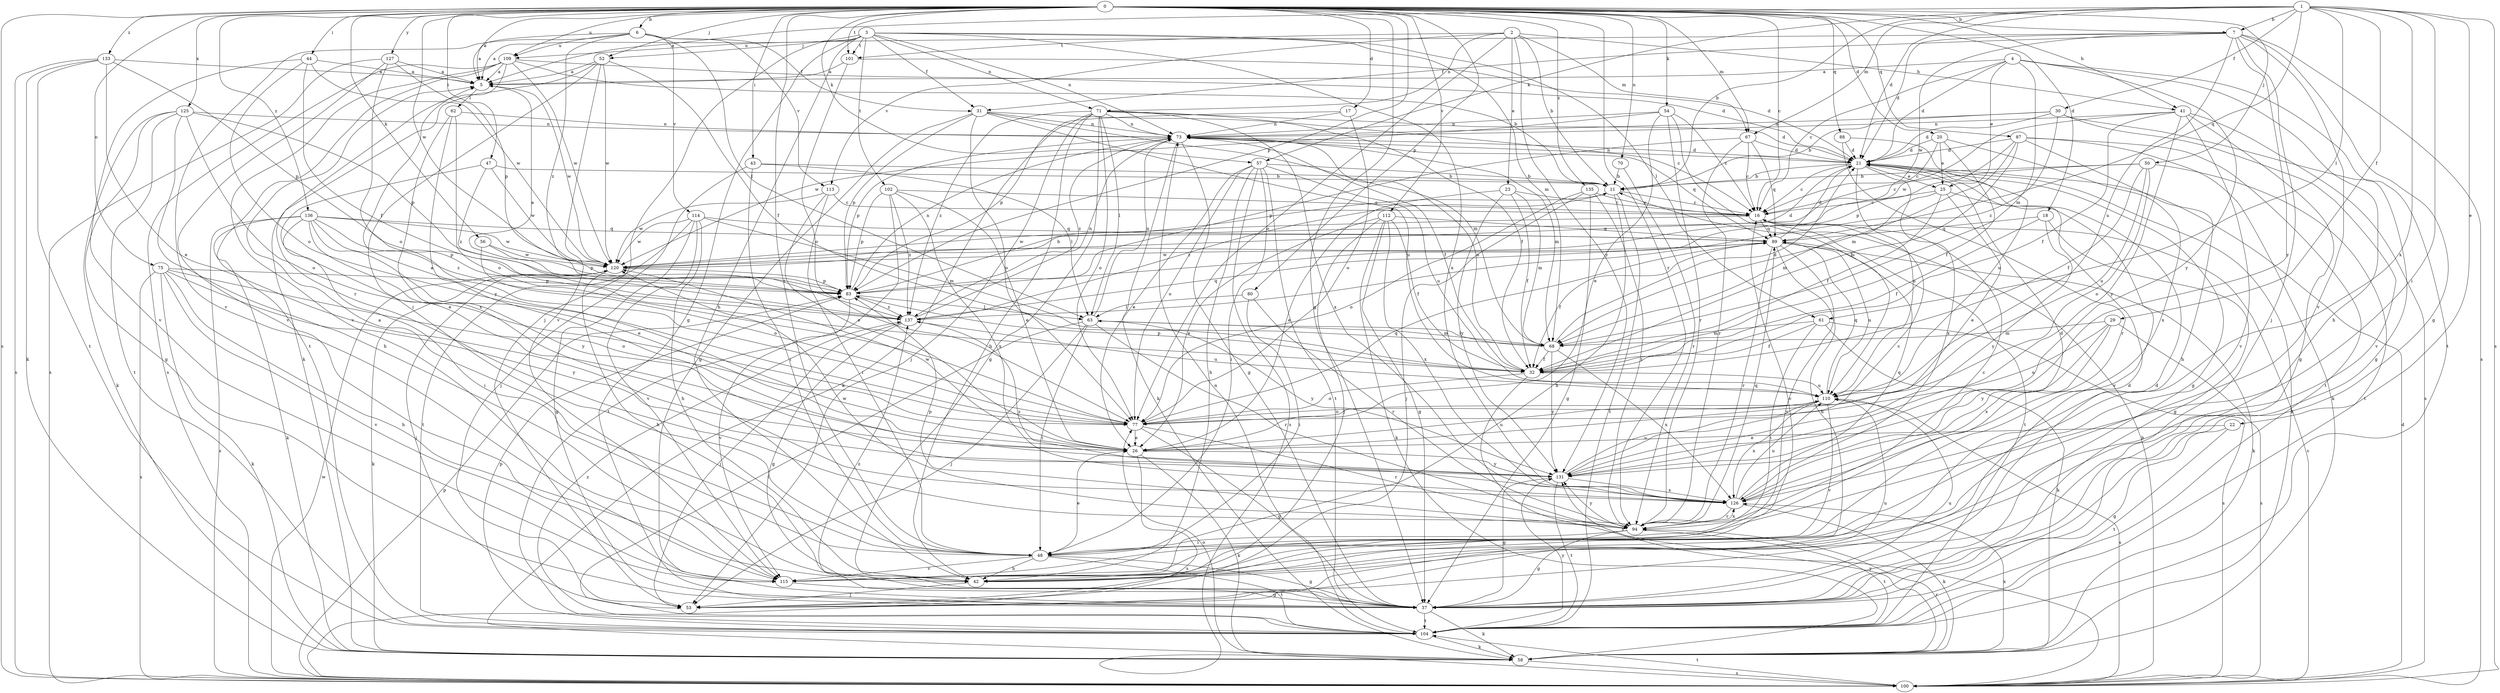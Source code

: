 strict digraph  {
0;
1;
2;
3;
4;
5;
6;
7;
11;
16;
17;
18;
20;
21;
22;
23;
25;
26;
29;
30;
31;
32;
37;
41;
42;
43;
44;
47;
48;
50;
52;
53;
54;
56;
57;
58;
61;
62;
63;
67;
68;
70;
71;
73;
75;
77;
80;
83;
87;
88;
89;
94;
100;
101;
102;
104;
109;
110;
112;
113;
114;
115;
120;
125;
126;
127;
131;
133;
135;
136;
137;
0 -> 5  [label=a];
0 -> 6  [label=b];
0 -> 7  [label=b];
0 -> 16  [label=c];
0 -> 17  [label=d];
0 -> 18  [label=d];
0 -> 20  [label=d];
0 -> 37  [label=g];
0 -> 41  [label=h];
0 -> 43  [label=i];
0 -> 44  [label=i];
0 -> 47  [label=i];
0 -> 48  [label=i];
0 -> 50  [label=j];
0 -> 52  [label=j];
0 -> 54  [label=k];
0 -> 56  [label=k];
0 -> 57  [label=k];
0 -> 67  [label=m];
0 -> 70  [label=n];
0 -> 75  [label=o];
0 -> 80  [label=p];
0 -> 83  [label=p];
0 -> 87  [label=q];
0 -> 88  [label=q];
0 -> 94  [label=r];
0 -> 100  [label=s];
0 -> 101  [label=t];
0 -> 109  [label=u];
0 -> 112  [label=v];
0 -> 120  [label=w];
0 -> 125  [label=x];
0 -> 127  [label=y];
0 -> 133  [label=z];
0 -> 135  [label=z];
0 -> 136  [label=z];
1 -> 5  [label=a];
1 -> 7  [label=b];
1 -> 11  [label=b];
1 -> 21  [label=d];
1 -> 22  [label=e];
1 -> 29  [label=f];
1 -> 30  [label=f];
1 -> 48  [label=i];
1 -> 57  [label=k];
1 -> 61  [label=l];
1 -> 67  [label=m];
1 -> 89  [label=q];
1 -> 100  [label=s];
1 -> 126  [label=x];
2 -> 11  [label=b];
2 -> 23  [label=e];
2 -> 41  [label=h];
2 -> 67  [label=m];
2 -> 71  [label=n];
2 -> 77  [label=o];
2 -> 101  [label=t];
2 -> 113  [label=v];
2 -> 131  [label=y];
3 -> 5  [label=a];
3 -> 31  [label=f];
3 -> 37  [label=g];
3 -> 42  [label=h];
3 -> 52  [label=j];
3 -> 53  [label=j];
3 -> 61  [label=l];
3 -> 68  [label=m];
3 -> 71  [label=n];
3 -> 73  [label=n];
3 -> 101  [label=t];
3 -> 102  [label=t];
3 -> 126  [label=x];
4 -> 5  [label=a];
4 -> 16  [label=c];
4 -> 21  [label=d];
4 -> 25  [label=e];
4 -> 42  [label=h];
4 -> 68  [label=m];
4 -> 104  [label=t];
4 -> 131  [label=y];
5 -> 62  [label=l];
5 -> 120  [label=w];
6 -> 5  [label=a];
6 -> 31  [label=f];
6 -> 63  [label=l];
6 -> 109  [label=u];
6 -> 113  [label=v];
6 -> 114  [label=v];
6 -> 115  [label=v];
6 -> 137  [label=z];
7 -> 21  [label=d];
7 -> 31  [label=f];
7 -> 37  [label=g];
7 -> 53  [label=j];
7 -> 100  [label=s];
7 -> 109  [label=u];
7 -> 110  [label=u];
7 -> 115  [label=v];
7 -> 120  [label=w];
7 -> 131  [label=y];
11 -> 16  [label=c];
11 -> 42  [label=h];
11 -> 104  [label=t];
11 -> 137  [label=z];
16 -> 89  [label=q];
16 -> 104  [label=t];
16 -> 120  [label=w];
17 -> 73  [label=n];
17 -> 77  [label=o];
17 -> 83  [label=p];
18 -> 32  [label=f];
18 -> 37  [label=g];
18 -> 89  [label=q];
18 -> 131  [label=y];
20 -> 16  [label=c];
20 -> 21  [label=d];
20 -> 25  [label=e];
20 -> 32  [label=f];
20 -> 126  [label=x];
21 -> 11  [label=b];
21 -> 16  [label=c];
21 -> 25  [label=e];
21 -> 37  [label=g];
21 -> 58  [label=k];
21 -> 73  [label=n];
21 -> 110  [label=u];
21 -> 126  [label=x];
22 -> 26  [label=e];
22 -> 37  [label=g];
22 -> 104  [label=t];
23 -> 16  [label=c];
23 -> 26  [label=e];
23 -> 32  [label=f];
23 -> 68  [label=m];
23 -> 131  [label=y];
25 -> 16  [label=c];
25 -> 26  [label=e];
25 -> 32  [label=f];
25 -> 68  [label=m];
25 -> 115  [label=v];
26 -> 5  [label=a];
26 -> 58  [label=k];
26 -> 100  [label=s];
26 -> 110  [label=u];
26 -> 120  [label=w];
26 -> 131  [label=y];
29 -> 68  [label=m];
29 -> 77  [label=o];
29 -> 100  [label=s];
29 -> 126  [label=x];
29 -> 131  [label=y];
30 -> 11  [label=b];
30 -> 21  [label=d];
30 -> 37  [label=g];
30 -> 73  [label=n];
30 -> 115  [label=v];
30 -> 137  [label=z];
31 -> 16  [label=c];
31 -> 37  [label=g];
31 -> 68  [label=m];
31 -> 73  [label=n];
31 -> 77  [label=o];
31 -> 83  [label=p];
31 -> 110  [label=u];
32 -> 73  [label=n];
32 -> 77  [label=o];
32 -> 83  [label=p];
32 -> 100  [label=s];
32 -> 110  [label=u];
37 -> 21  [label=d];
37 -> 58  [label=k];
37 -> 104  [label=t];
37 -> 110  [label=u];
37 -> 137  [label=z];
41 -> 32  [label=f];
41 -> 37  [label=g];
41 -> 73  [label=n];
41 -> 100  [label=s];
41 -> 115  [label=v];
41 -> 120  [label=w];
41 -> 131  [label=y];
42 -> 16  [label=c];
42 -> 53  [label=j];
43 -> 11  [label=b];
43 -> 48  [label=i];
43 -> 53  [label=j];
43 -> 63  [label=l];
44 -> 5  [label=a];
44 -> 32  [label=f];
44 -> 77  [label=o];
44 -> 115  [label=v];
44 -> 120  [label=w];
47 -> 11  [label=b];
47 -> 26  [label=e];
47 -> 120  [label=w];
47 -> 137  [label=z];
48 -> 5  [label=a];
48 -> 26  [label=e];
48 -> 37  [label=g];
48 -> 42  [label=h];
48 -> 104  [label=t];
48 -> 115  [label=v];
50 -> 11  [label=b];
50 -> 16  [label=c];
50 -> 32  [label=f];
50 -> 77  [label=o];
50 -> 104  [label=t];
50 -> 110  [label=u];
52 -> 5  [label=a];
52 -> 32  [label=f];
52 -> 48  [label=i];
52 -> 58  [label=k];
52 -> 115  [label=v];
52 -> 120  [label=w];
53 -> 21  [label=d];
53 -> 110  [label=u];
54 -> 16  [label=c];
54 -> 26  [label=e];
54 -> 73  [label=n];
54 -> 94  [label=r];
54 -> 110  [label=u];
54 -> 120  [label=w];
56 -> 77  [label=o];
56 -> 83  [label=p];
56 -> 120  [label=w];
57 -> 11  [label=b];
57 -> 26  [label=e];
57 -> 42  [label=h];
57 -> 48  [label=i];
57 -> 77  [label=o];
57 -> 100  [label=s];
57 -> 104  [label=t];
57 -> 110  [label=u];
58 -> 77  [label=o];
58 -> 94  [label=r];
58 -> 100  [label=s];
58 -> 126  [label=x];
58 -> 131  [label=y];
61 -> 32  [label=f];
61 -> 48  [label=i];
61 -> 58  [label=k];
61 -> 68  [label=m];
61 -> 100  [label=s];
62 -> 73  [label=n];
62 -> 77  [label=o];
62 -> 126  [label=x];
62 -> 131  [label=y];
63 -> 48  [label=i];
63 -> 53  [label=j];
63 -> 68  [label=m];
63 -> 73  [label=n];
63 -> 94  [label=r];
63 -> 104  [label=t];
63 -> 131  [label=y];
67 -> 16  [label=c];
67 -> 21  [label=d];
67 -> 83  [label=p];
67 -> 89  [label=q];
67 -> 94  [label=r];
68 -> 21  [label=d];
68 -> 32  [label=f];
68 -> 63  [label=l];
68 -> 126  [label=x];
68 -> 131  [label=y];
70 -> 11  [label=b];
70 -> 94  [label=r];
71 -> 21  [label=d];
71 -> 32  [label=f];
71 -> 37  [label=g];
71 -> 42  [label=h];
71 -> 53  [label=j];
71 -> 58  [label=k];
71 -> 63  [label=l];
71 -> 73  [label=n];
71 -> 77  [label=o];
71 -> 126  [label=x];
71 -> 137  [label=z];
73 -> 21  [label=d];
73 -> 32  [label=f];
73 -> 37  [label=g];
73 -> 58  [label=k];
73 -> 68  [label=m];
73 -> 83  [label=p];
73 -> 89  [label=q];
73 -> 137  [label=z];
75 -> 42  [label=h];
75 -> 58  [label=k];
75 -> 77  [label=o];
75 -> 83  [label=p];
75 -> 100  [label=s];
75 -> 115  [label=v];
75 -> 131  [label=y];
77 -> 26  [label=e];
77 -> 37  [label=g];
77 -> 89  [label=q];
77 -> 94  [label=r];
80 -> 48  [label=i];
80 -> 63  [label=l];
80 -> 94  [label=r];
83 -> 11  [label=b];
83 -> 63  [label=l];
83 -> 73  [label=n];
83 -> 115  [label=v];
83 -> 137  [label=z];
87 -> 21  [label=d];
87 -> 32  [label=f];
87 -> 42  [label=h];
87 -> 58  [label=k];
87 -> 68  [label=m];
87 -> 83  [label=p];
87 -> 104  [label=t];
88 -> 21  [label=d];
88 -> 94  [label=r];
88 -> 110  [label=u];
89 -> 21  [label=d];
89 -> 32  [label=f];
89 -> 42  [label=h];
89 -> 58  [label=k];
89 -> 94  [label=r];
89 -> 110  [label=u];
89 -> 115  [label=v];
89 -> 120  [label=w];
94 -> 16  [label=c];
94 -> 37  [label=g];
94 -> 48  [label=i];
94 -> 83  [label=p];
94 -> 89  [label=q];
94 -> 104  [label=t];
94 -> 120  [label=w];
94 -> 126  [label=x];
94 -> 131  [label=y];
100 -> 11  [label=b];
100 -> 16  [label=c];
100 -> 21  [label=d];
100 -> 83  [label=p];
100 -> 104  [label=t];
100 -> 120  [label=w];
101 -> 5  [label=a];
101 -> 21  [label=d];
101 -> 77  [label=o];
102 -> 16  [label=c];
102 -> 26  [label=e];
102 -> 83  [label=p];
102 -> 104  [label=t];
102 -> 126  [label=x];
102 -> 137  [label=z];
104 -> 58  [label=k];
104 -> 73  [label=n];
104 -> 83  [label=p];
104 -> 131  [label=y];
104 -> 137  [label=z];
109 -> 5  [label=a];
109 -> 11  [label=b];
109 -> 21  [label=d];
109 -> 94  [label=r];
109 -> 100  [label=s];
109 -> 104  [label=t];
109 -> 115  [label=v];
109 -> 120  [label=w];
110 -> 77  [label=o];
110 -> 89  [label=q];
110 -> 100  [label=s];
110 -> 115  [label=v];
110 -> 126  [label=x];
112 -> 26  [label=e];
112 -> 32  [label=f];
112 -> 37  [label=g];
112 -> 53  [label=j];
112 -> 58  [label=k];
112 -> 89  [label=q];
112 -> 126  [label=x];
113 -> 16  [label=c];
113 -> 26  [label=e];
113 -> 48  [label=i];
113 -> 120  [label=w];
114 -> 37  [label=g];
114 -> 42  [label=h];
114 -> 68  [label=m];
114 -> 89  [label=q];
114 -> 104  [label=t];
114 -> 115  [label=v];
114 -> 120  [label=w];
115 -> 37  [label=g];
120 -> 21  [label=d];
120 -> 42  [label=h];
120 -> 53  [label=j];
120 -> 58  [label=k];
120 -> 83  [label=p];
125 -> 37  [label=g];
125 -> 42  [label=h];
125 -> 58  [label=k];
125 -> 73  [label=n];
125 -> 77  [label=o];
125 -> 83  [label=p];
125 -> 104  [label=t];
126 -> 21  [label=d];
126 -> 58  [label=k];
126 -> 89  [label=q];
126 -> 94  [label=r];
126 -> 110  [label=u];
126 -> 137  [label=z];
127 -> 5  [label=a];
127 -> 77  [label=o];
127 -> 83  [label=p];
127 -> 100  [label=s];
127 -> 115  [label=v];
131 -> 16  [label=c];
131 -> 37  [label=g];
131 -> 104  [label=t];
131 -> 110  [label=u];
131 -> 126  [label=x];
133 -> 5  [label=a];
133 -> 26  [label=e];
133 -> 58  [label=k];
133 -> 83  [label=p];
133 -> 100  [label=s];
133 -> 104  [label=t];
135 -> 16  [label=c];
135 -> 37  [label=g];
135 -> 53  [label=j];
135 -> 77  [label=o];
135 -> 94  [label=r];
136 -> 26  [label=e];
136 -> 48  [label=i];
136 -> 58  [label=k];
136 -> 83  [label=p];
136 -> 89  [label=q];
136 -> 100  [label=s];
136 -> 120  [label=w];
136 -> 131  [label=y];
136 -> 137  [label=z];
137 -> 5  [label=a];
137 -> 37  [label=g];
137 -> 53  [label=j];
137 -> 73  [label=n];
137 -> 89  [label=q];
137 -> 110  [label=u];
}
